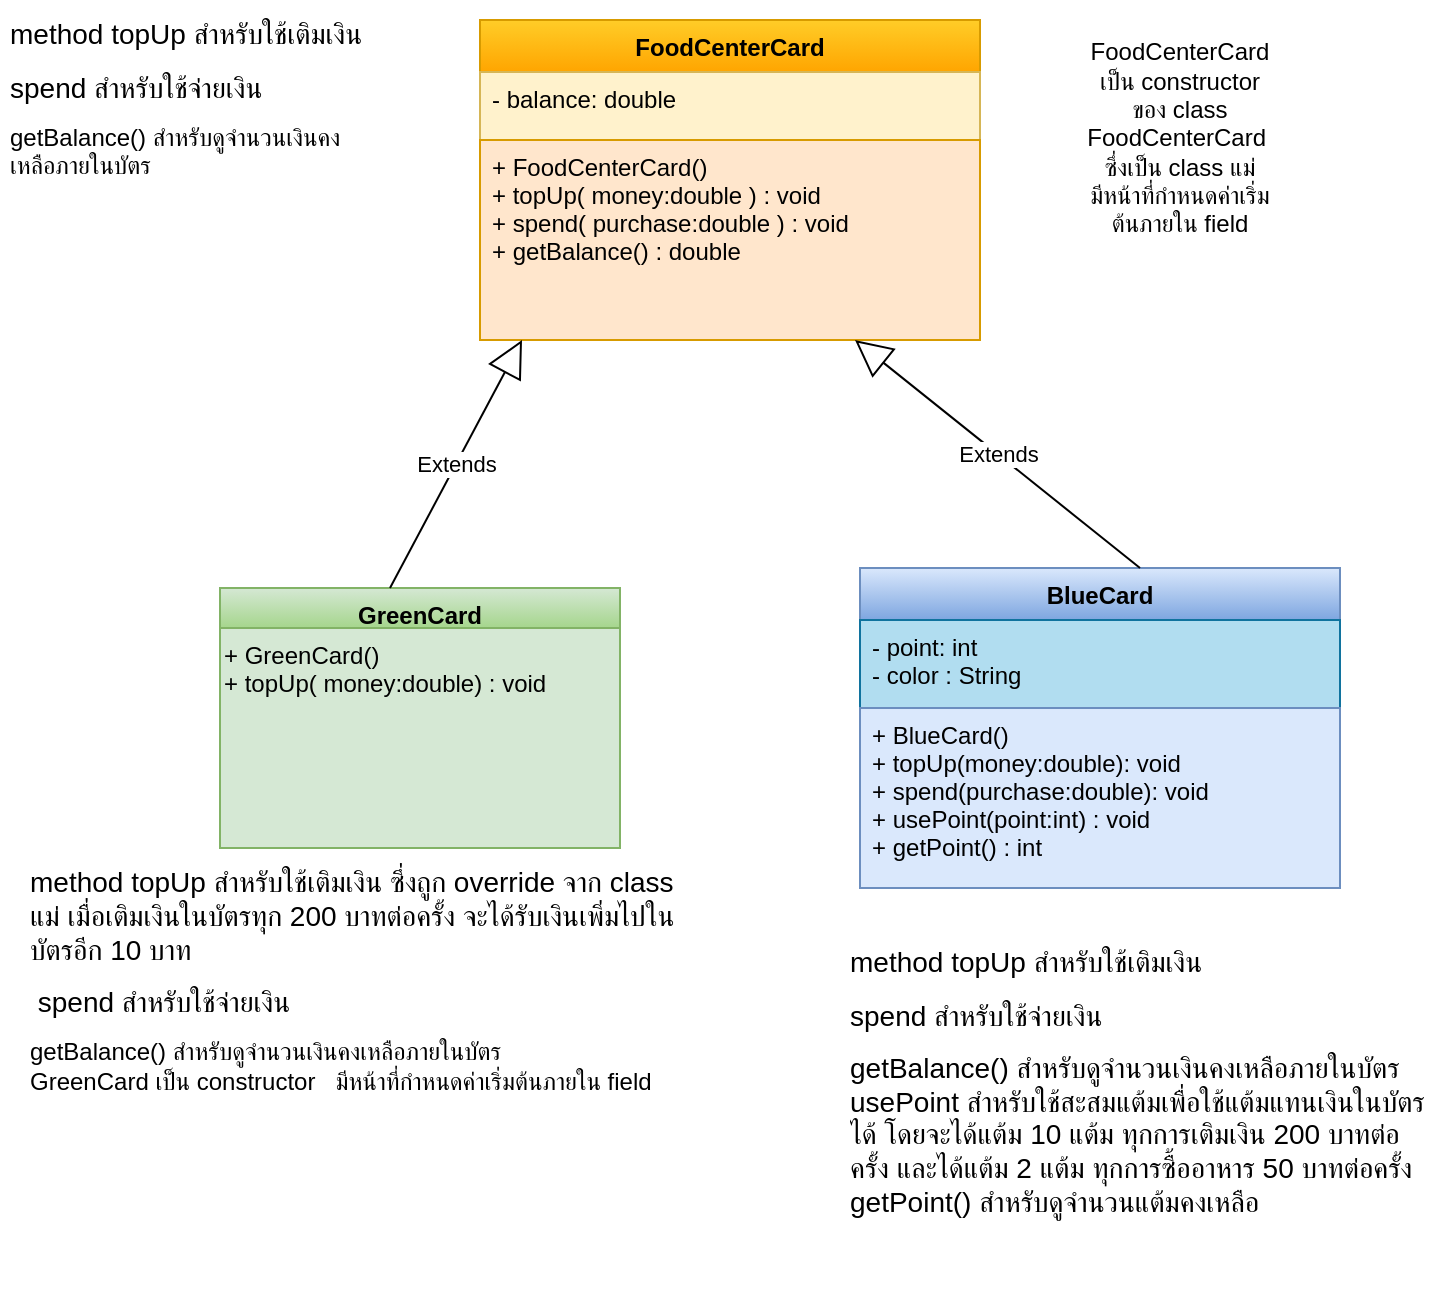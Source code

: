 <mxfile pages="1" version="11.2.4" type="github"><diagram id="IqOFontQUr0qf7QsXMB2" name="Page-1"><mxGraphModel dx="868" dy="435" grid="1" gridSize="10" guides="1" tooltips="1" connect="1" arrows="1" fold="1" page="1" pageScale="1" pageWidth="850" pageHeight="1100" math="0" shadow="0"><root><mxCell id="0"/><mxCell id="1" parent="0"/><mxCell id="b_3cfUrDFexVZyj6xqiO-1" value="FoodCenterCard" style="swimlane;fontStyle=1;align=center;verticalAlign=top;childLayout=stackLayout;horizontal=1;startSize=26;horizontalStack=0;resizeParent=1;resizeParentMax=0;resizeLast=0;collapsible=1;marginBottom=0;fillColor=#ffcd28;strokeColor=#d79b00;gradientColor=#ffa500;" vertex="1" parent="1"><mxGeometry x="270" y="116" width="250" height="160" as="geometry"/></mxCell><mxCell id="b_3cfUrDFexVZyj6xqiO-2" value="- balance: double" style="text;strokeColor=#d6b656;fillColor=#fff2cc;align=left;verticalAlign=top;spacingLeft=4;spacingRight=4;overflow=hidden;rotatable=0;points=[[0,0.5],[1,0.5]];portConstraint=eastwest;" vertex="1" parent="b_3cfUrDFexVZyj6xqiO-1"><mxGeometry y="26" width="250" height="34" as="geometry"/></mxCell><mxCell id="b_3cfUrDFexVZyj6xqiO-4" value="+ FoodCenterCard()&#10;+ topUp( money:double ) : void&#10;+ spend( purchase:double ) : void&#10;+ getBalance() : double" style="text;strokeColor=#d79b00;fillColor=#ffe6cc;align=left;verticalAlign=top;spacingLeft=4;spacingRight=4;overflow=hidden;rotatable=0;points=[[0,0.5],[1,0.5]];portConstraint=eastwest;" vertex="1" parent="b_3cfUrDFexVZyj6xqiO-1"><mxGeometry y="60" width="250" height="100" as="geometry"/></mxCell><mxCell id="b_3cfUrDFexVZyj6xqiO-6" value="GreenCard" style="swimlane;fontStyle=1;align=center;verticalAlign=top;childLayout=stackLayout;horizontal=1;startSize=26;horizontalStack=0;resizeParent=1;resizeParentMax=0;resizeLast=0;collapsible=1;marginBottom=0;fillColor=#d5e8d4;strokeColor=#82b366;gradientColor=#97d077;" vertex="1" parent="1"><mxGeometry x="140" y="400" width="200" height="130" as="geometry"/></mxCell><UserObject label="+ GreenCard()&lt;br&gt;+ topUp( money:double) : void" link="+ GreenCard()+ topUp( money:double) : void" id="b_3cfUrDFexVZyj6xqiO-18"><mxCell style="text;html=1;fillColor=#d5e8d4;strokeColor=#82b366;" vertex="1" parent="1"><mxGeometry x="140" y="420" width="200" height="110" as="geometry"/></mxCell></UserObject><mxCell id="b_3cfUrDFexVZyj6xqiO-19" value="BlueCard" style="swimlane;fontStyle=1;align=center;verticalAlign=top;childLayout=stackLayout;horizontal=1;startSize=26;horizontalStack=0;resizeParent=1;resizeParentMax=0;resizeLast=0;collapsible=1;marginBottom=0;gradientColor=#7ea6e0;fillColor=#dae8fc;strokeColor=#6c8ebf;" vertex="1" parent="1"><mxGeometry x="460" y="390" width="240" height="160" as="geometry"/></mxCell><mxCell id="b_3cfUrDFexVZyj6xqiO-20" value="- point: int&#10;- color : String" style="text;strokeColor=#10739e;fillColor=#b1ddf0;align=left;verticalAlign=top;spacingLeft=4;spacingRight=4;overflow=hidden;rotatable=0;points=[[0,0.5],[1,0.5]];portConstraint=eastwest;" vertex="1" parent="b_3cfUrDFexVZyj6xqiO-19"><mxGeometry y="26" width="240" height="44" as="geometry"/></mxCell><mxCell id="b_3cfUrDFexVZyj6xqiO-22" value="+ BlueCard()&#10;+ topUp(money:double): void&#10;+ spend(purchase:double): void&#10;+ usePoint(point:int) : void&#10;+ getPoint() : int&#10;" style="text;strokeColor=#6c8ebf;fillColor=#dae8fc;align=left;verticalAlign=top;spacingLeft=4;spacingRight=4;overflow=hidden;rotatable=0;points=[[0,0.5],[1,0.5]];portConstraint=eastwest;" vertex="1" parent="b_3cfUrDFexVZyj6xqiO-19"><mxGeometry y="70" width="240" height="90" as="geometry"/></mxCell><mxCell id="b_3cfUrDFexVZyj6xqiO-23" value="Extends" style="endArrow=block;endSize=16;endFill=0;html=1;fontColor=#000000;entryX=0.084;entryY=1;entryDx=0;entryDy=0;entryPerimeter=0;" edge="1" parent="1" target="b_3cfUrDFexVZyj6xqiO-4"><mxGeometry width="160" relative="1" as="geometry"><mxPoint x="225" y="400" as="sourcePoint"/><mxPoint x="255" y="300" as="targetPoint"/></mxGeometry></mxCell><mxCell id="b_3cfUrDFexVZyj6xqiO-24" value="Extends" style="endArrow=block;endSize=16;endFill=0;html=1;fontColor=#000000;entryX=0.75;entryY=1;entryDx=0;entryDy=0;" edge="1" parent="1" target="b_3cfUrDFexVZyj6xqiO-1"><mxGeometry width="160" relative="1" as="geometry"><mxPoint x="600" y="390" as="sourcePoint"/><mxPoint x="660" y="266" as="targetPoint"/></mxGeometry></mxCell><mxCell id="b_3cfUrDFexVZyj6xqiO-25" value="FoodCenterCard เป็น constructor ของ class FoodCenterCard&amp;nbsp; ซึ่งเป็น class แม่มีหน้าที่กำหนดค่าเริ่มต้นภายใน field" style="text;html=1;strokeColor=none;fillColor=none;align=center;verticalAlign=middle;whiteSpace=wrap;rounded=0;fontColor=#000000;" vertex="1" parent="1"><mxGeometry x="570" y="170" width="100" height="10" as="geometry"/></mxCell><mxCell id="b_3cfUrDFexVZyj6xqiO-26" value="&lt;h1 style=&quot;font-size: 14px&quot;&gt;&lt;font style=&quot;font-weight: normal ; font-size: 14px&quot;&gt;method topUp สำหรับใช้เติมเงิน&lt;/font&gt;&lt;/h1&gt;&lt;h1 style=&quot;font-size: 14px&quot;&gt;&lt;span style=&quot;font-weight: normal&quot;&gt;spend สำหรับใช้จ่ายเงิน&lt;/span&gt;&lt;/h1&gt;&lt;div&gt;getBalance() สำหรับดูจำนวนเงินคงเหลือภายในบัตร&lt;/div&gt;" style="text;html=1;strokeColor=none;fillColor=none;spacing=5;spacingTop=-20;whiteSpace=wrap;overflow=hidden;rounded=0;fontColor=#000000;" vertex="1" parent="1"><mxGeometry x="30" y="116" width="190" height="120" as="geometry"/></mxCell><mxCell id="b_3cfUrDFexVZyj6xqiO-27" value="&lt;h1 style=&quot;font-size: 14px&quot;&gt;&lt;span style=&quot;font-weight: normal&quot;&gt;&lt;font&gt;method topUp สำหรับใช้เติมเงิน ซึ่งถูก override จาก class แม่&amp;nbsp;&lt;/font&gt;เมื่อเติมเงินในบัตรทุก 200 บาทต่อครั้ง จะได้รับเงินเพิ่มไปในบัตรอีก 10 บาท&lt;/span&gt;&lt;/h1&gt;&lt;h1 style=&quot;font-size: 14px&quot;&gt;&lt;span style=&quot;font-weight: normal&quot;&gt;&lt;font&gt;&amp;nbsp;&lt;/font&gt;spend สำหรับใช้จ่ายเงิน&lt;/span&gt;&lt;/h1&gt;&lt;h1 style=&quot;font-size: 14px&quot;&gt;&lt;div style=&quot;font-size: 12px ; font-weight: 400&quot;&gt;getBalance() สำหรับดูจำนวนเงินคงเหลือภายในบัตร&lt;/div&gt;&lt;div style=&quot;font-size: 12px ; font-weight: 400&quot;&gt;&lt;span style=&quot;white-space: nowrap&quot;&gt;GreenCard เป็น constructor&amp;nbsp; &amp;nbsp;&lt;/span&gt;&lt;span style=&quot;white-space: nowrap&quot;&gt;มีหน้าที่กำหนดค่าเริ่มต้นภายใน field&lt;/span&gt;&lt;/div&gt;&lt;/h1&gt;" style="text;html=1;strokeColor=none;fillColor=none;spacing=5;spacingTop=-20;whiteSpace=wrap;overflow=hidden;rounded=0;fontColor=#000000;" vertex="1" parent="1"><mxGeometry x="40" y="540" width="350" height="160" as="geometry"/></mxCell><mxCell id="b_3cfUrDFexVZyj6xqiO-28" value="&lt;h1 style=&quot;font-size: 14px&quot;&gt;&lt;font style=&quot;font-weight: normal ; font-size: 14px&quot;&gt;method topUp สำหรับใช้เติมเงิน&lt;/font&gt;&lt;/h1&gt;&lt;h1 style=&quot;font-size: 14px&quot;&gt;&lt;span style=&quot;font-weight: normal&quot;&gt;&lt;font style=&quot;font-size: 14px&quot;&gt;spend สำหรับใช้จ่ายเงิน&lt;/font&gt;&lt;/span&gt;&lt;/h1&gt;&lt;div style=&quot;font-size: 14px&quot;&gt;&lt;font style=&quot;font-size: 14px&quot;&gt;getBalance() สำหรับดูจำนวนเงินคงเหลือภายในบัตร&lt;/font&gt;&lt;/div&gt;&lt;div style=&quot;font-size: 14px&quot;&gt;&lt;font style=&quot;font-size: 14px&quot;&gt;usePoint สำหรับใช้&lt;span style=&quot;background-color: transparent ; font-family: &amp;#34;arial&amp;#34; ; white-space: pre-wrap&quot;&gt;สะสมแต้มเพื่อใช้แต้มแทนเงินในบัตรได้ โดยจะได้แต้ม 10 แต้ม ทุกการเติมเงิน 200 บาทต่อครั้ง และได้แต้ม 2 แต้ม ทุกการซื้ออาหาร 50 บาทต่อครั้ง&lt;/span&gt;&lt;/font&gt;&lt;/div&gt;&lt;div style=&quot;font-size: 14px&quot;&gt;&lt;font face=&quot;arial&quot;&gt;&lt;span style=&quot;white-space: pre-wrap&quot;&gt;getPoint() สำหรับดูจำนวนแต้มคงเหลือ&lt;/span&gt;&lt;/font&gt;&lt;/div&gt;&lt;div style=&quot;font-size: 14px&quot;&gt;&lt;span style=&quot;background-color: transparent ; font-family: &amp;#34;arial&amp;#34; ; white-space: pre-wrap&quot;&gt;&lt;br&gt;&lt;/span&gt;&lt;/div&gt;" style="text;html=1;strokeColor=none;fillColor=none;spacing=5;spacingTop=-20;whiteSpace=wrap;overflow=hidden;rounded=0;fontColor=#000000;" vertex="1" parent="1"><mxGeometry x="450" y="580" width="300" height="170" as="geometry"/></mxCell></root></mxGraphModel></diagram></mxfile>